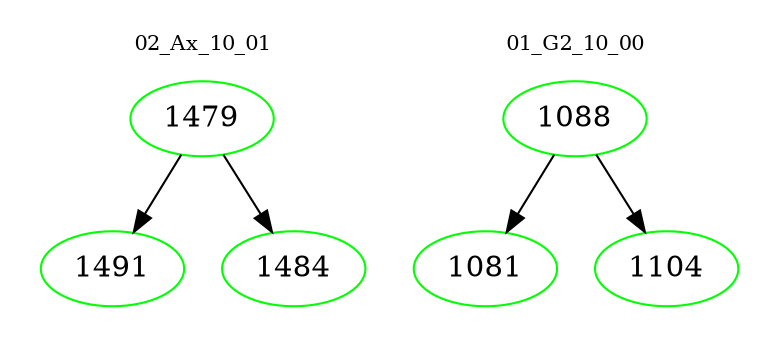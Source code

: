 digraph{
subgraph cluster_0 {
color = white
label = "02_Ax_10_01";
fontsize=10;
T0_1479 [label="1479", color="green"]
T0_1479 -> T0_1491 [color="black"]
T0_1491 [label="1491", color="green"]
T0_1479 -> T0_1484 [color="black"]
T0_1484 [label="1484", color="green"]
}
subgraph cluster_1 {
color = white
label = "01_G2_10_00";
fontsize=10;
T1_1088 [label="1088", color="green"]
T1_1088 -> T1_1081 [color="black"]
T1_1081 [label="1081", color="green"]
T1_1088 -> T1_1104 [color="black"]
T1_1104 [label="1104", color="green"]
}
}
